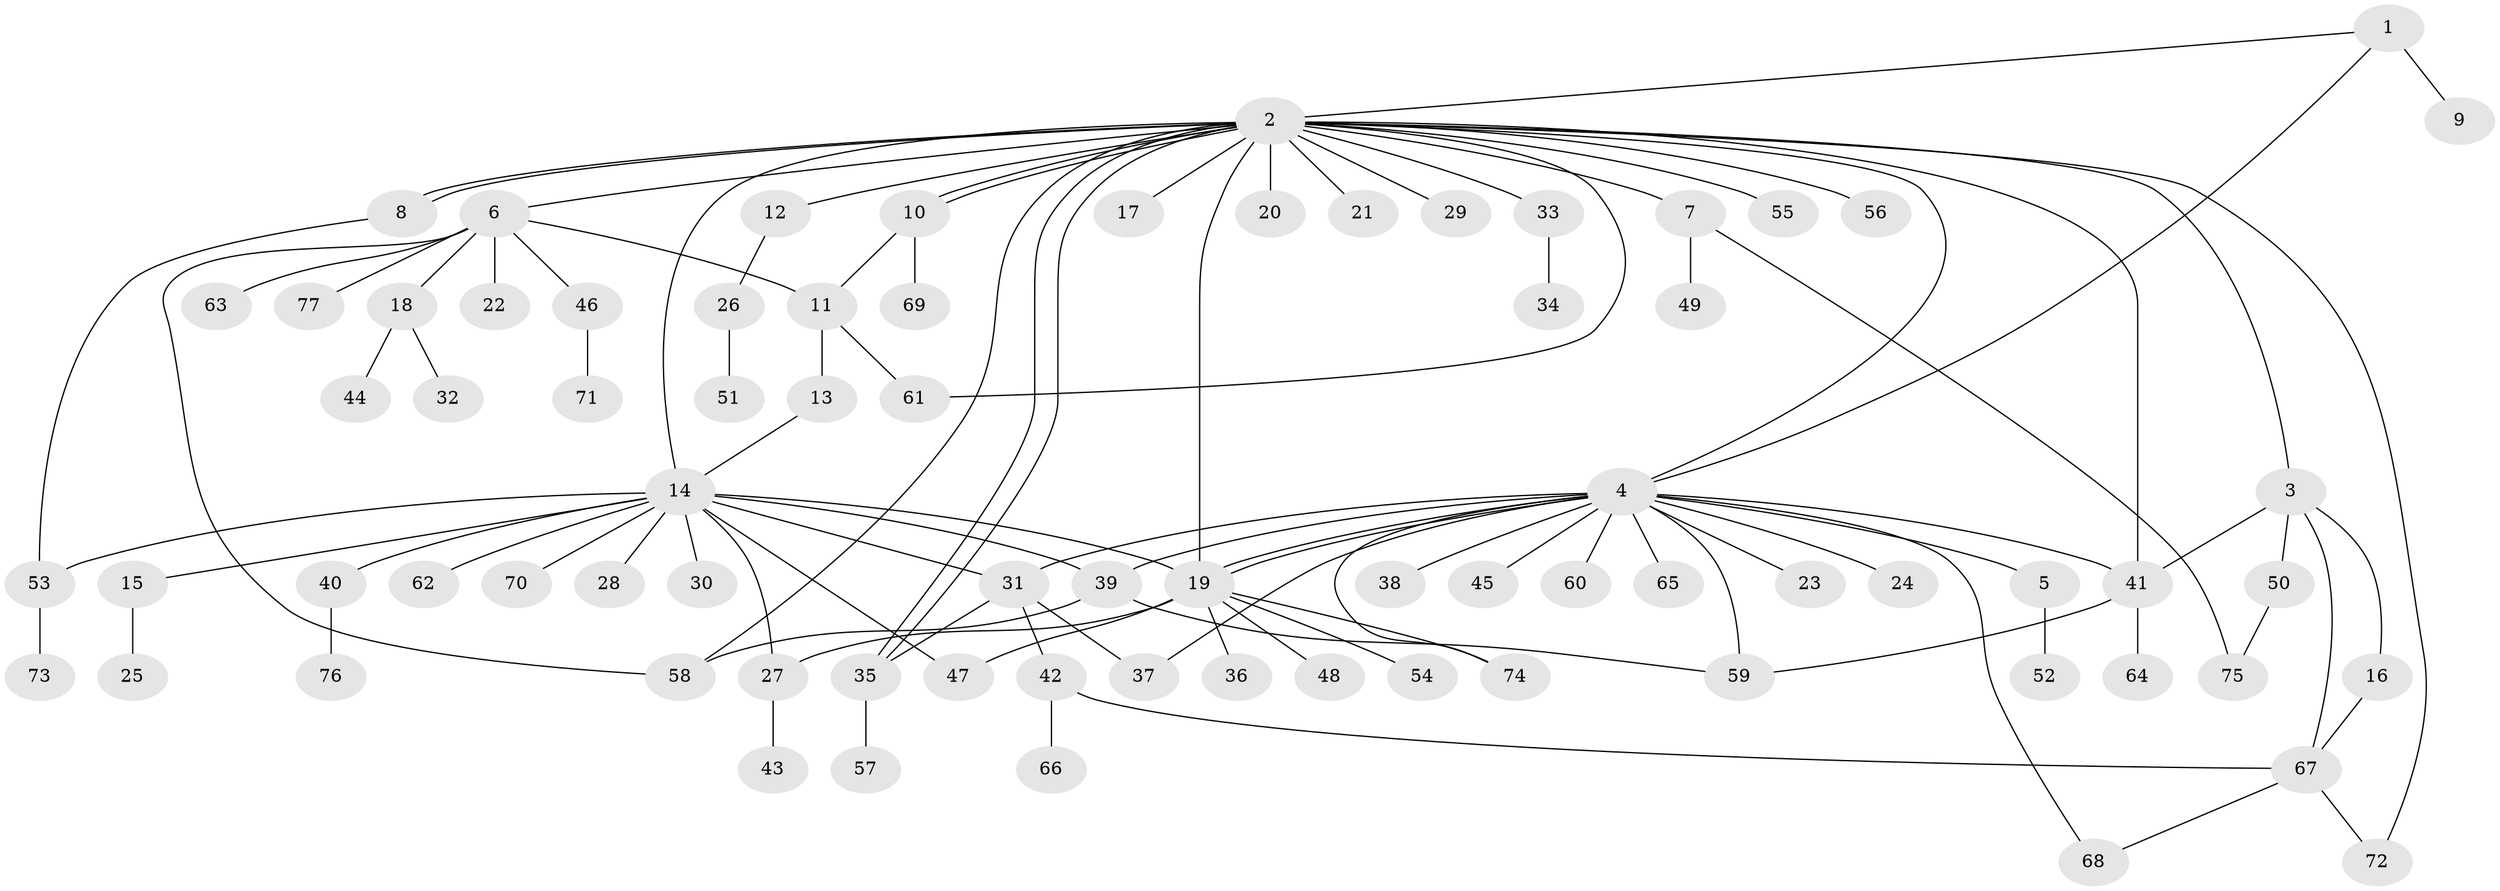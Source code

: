 // coarse degree distribution, {2: 0.23214285714285715, 28: 0.017857142857142856, 4: 0.08928571428571429, 21: 0.017857142857142856, 3: 0.05357142857142857, 13: 0.017857142857142856, 1: 0.5535714285714286, 6: 0.017857142857142856}
// Generated by graph-tools (version 1.1) at 2025/23/03/03/25 07:23:49]
// undirected, 77 vertices, 105 edges
graph export_dot {
graph [start="1"]
  node [color=gray90,style=filled];
  1;
  2;
  3;
  4;
  5;
  6;
  7;
  8;
  9;
  10;
  11;
  12;
  13;
  14;
  15;
  16;
  17;
  18;
  19;
  20;
  21;
  22;
  23;
  24;
  25;
  26;
  27;
  28;
  29;
  30;
  31;
  32;
  33;
  34;
  35;
  36;
  37;
  38;
  39;
  40;
  41;
  42;
  43;
  44;
  45;
  46;
  47;
  48;
  49;
  50;
  51;
  52;
  53;
  54;
  55;
  56;
  57;
  58;
  59;
  60;
  61;
  62;
  63;
  64;
  65;
  66;
  67;
  68;
  69;
  70;
  71;
  72;
  73;
  74;
  75;
  76;
  77;
  1 -- 2;
  1 -- 4;
  1 -- 9;
  2 -- 3;
  2 -- 4;
  2 -- 6;
  2 -- 7;
  2 -- 8;
  2 -- 8;
  2 -- 10;
  2 -- 10;
  2 -- 12;
  2 -- 14;
  2 -- 17;
  2 -- 19;
  2 -- 20;
  2 -- 21;
  2 -- 29;
  2 -- 33;
  2 -- 35;
  2 -- 35;
  2 -- 41;
  2 -- 55;
  2 -- 56;
  2 -- 58;
  2 -- 61;
  2 -- 72;
  3 -- 16;
  3 -- 41;
  3 -- 50;
  3 -- 67;
  4 -- 5;
  4 -- 19;
  4 -- 19;
  4 -- 23;
  4 -- 24;
  4 -- 31;
  4 -- 37;
  4 -- 38;
  4 -- 39;
  4 -- 41;
  4 -- 45;
  4 -- 59;
  4 -- 60;
  4 -- 65;
  4 -- 68;
  4 -- 74;
  5 -- 52;
  6 -- 11;
  6 -- 18;
  6 -- 22;
  6 -- 46;
  6 -- 58;
  6 -- 63;
  6 -- 77;
  7 -- 49;
  7 -- 75;
  8 -- 53;
  10 -- 11;
  10 -- 69;
  11 -- 13;
  11 -- 61;
  12 -- 26;
  13 -- 14;
  14 -- 15;
  14 -- 19;
  14 -- 27;
  14 -- 28;
  14 -- 30;
  14 -- 31;
  14 -- 39;
  14 -- 40;
  14 -- 47;
  14 -- 53;
  14 -- 62;
  14 -- 70;
  15 -- 25;
  16 -- 67;
  18 -- 32;
  18 -- 44;
  19 -- 27;
  19 -- 36;
  19 -- 47;
  19 -- 48;
  19 -- 54;
  19 -- 74;
  26 -- 51;
  27 -- 43;
  31 -- 35;
  31 -- 37;
  31 -- 42;
  33 -- 34;
  35 -- 57;
  39 -- 58;
  39 -- 59;
  40 -- 76;
  41 -- 59;
  41 -- 64;
  42 -- 66;
  42 -- 67;
  46 -- 71;
  50 -- 75;
  53 -- 73;
  67 -- 68;
  67 -- 72;
}
